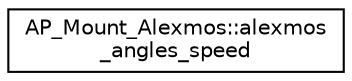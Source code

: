digraph "Graphical Class Hierarchy"
{
 // INTERACTIVE_SVG=YES
  edge [fontname="Helvetica",fontsize="10",labelfontname="Helvetica",labelfontsize="10"];
  node [fontname="Helvetica",fontsize="10",shape=record];
  rankdir="LR";
  Node1 [label="AP_Mount_Alexmos::alexmos\l_angles_speed",height=0.2,width=0.4,color="black", fillcolor="white", style="filled",URL="$structAP__Mount__Alexmos_1_1alexmos__angles__speed.html"];
}
